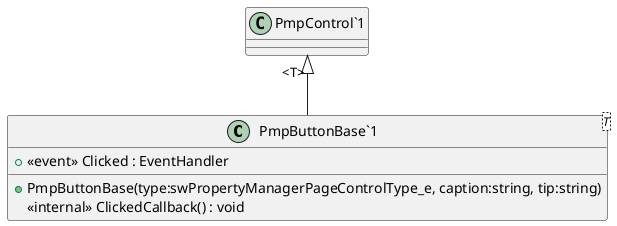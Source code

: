 @startuml
class "PmpButtonBase`1"<T> {
    + PmpButtonBase(type:swPropertyManagerPageControlType_e, caption:string, tip:string)
    <<internal>> ClickedCallback() : void
    +  <<event>> Clicked : EventHandler 
}
"PmpControl`1" "<T>" <|-- "PmpButtonBase`1"
@enduml
